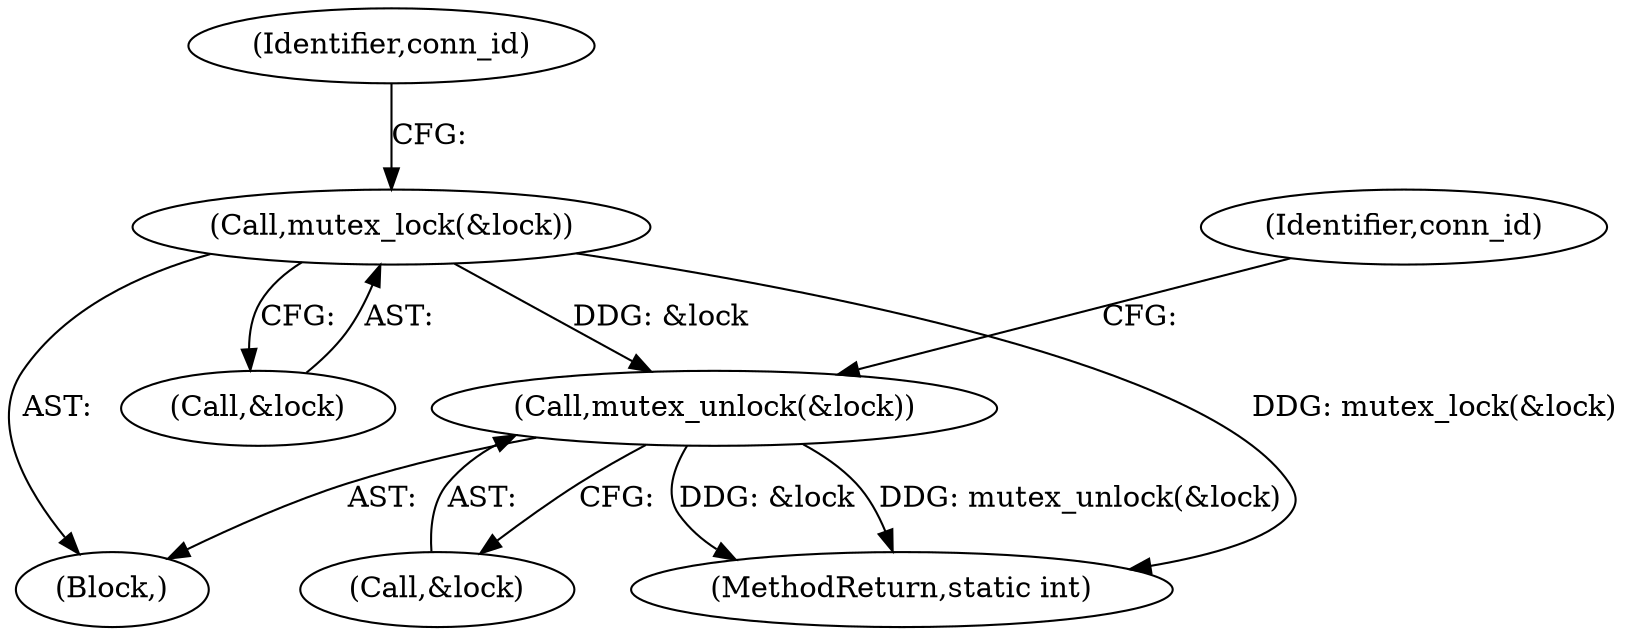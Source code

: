 digraph "0_linux_b2853fd6c2d0f383dbdf7427e263eb576a633867_0@API" {
"1000289" [label="(Call,mutex_unlock(&lock))"];
"1000269" [label="(Call,mutex_lock(&lock))"];
"1000270" [label="(Call,&lock)"];
"1000290" [label="(Call,&lock)"];
"1000289" [label="(Call,mutex_unlock(&lock))"];
"1000295" [label="(Identifier,conn_id)"];
"1000340" [label="(MethodReturn,static int)"];
"1000106" [label="(Block,)"];
"1000269" [label="(Call,mutex_lock(&lock))"];
"1000275" [label="(Identifier,conn_id)"];
"1000289" -> "1000106"  [label="AST: "];
"1000289" -> "1000290"  [label="CFG: "];
"1000290" -> "1000289"  [label="AST: "];
"1000295" -> "1000289"  [label="CFG: "];
"1000289" -> "1000340"  [label="DDG: &lock"];
"1000289" -> "1000340"  [label="DDG: mutex_unlock(&lock)"];
"1000269" -> "1000289"  [label="DDG: &lock"];
"1000269" -> "1000106"  [label="AST: "];
"1000269" -> "1000270"  [label="CFG: "];
"1000270" -> "1000269"  [label="AST: "];
"1000275" -> "1000269"  [label="CFG: "];
"1000269" -> "1000340"  [label="DDG: mutex_lock(&lock)"];
}
